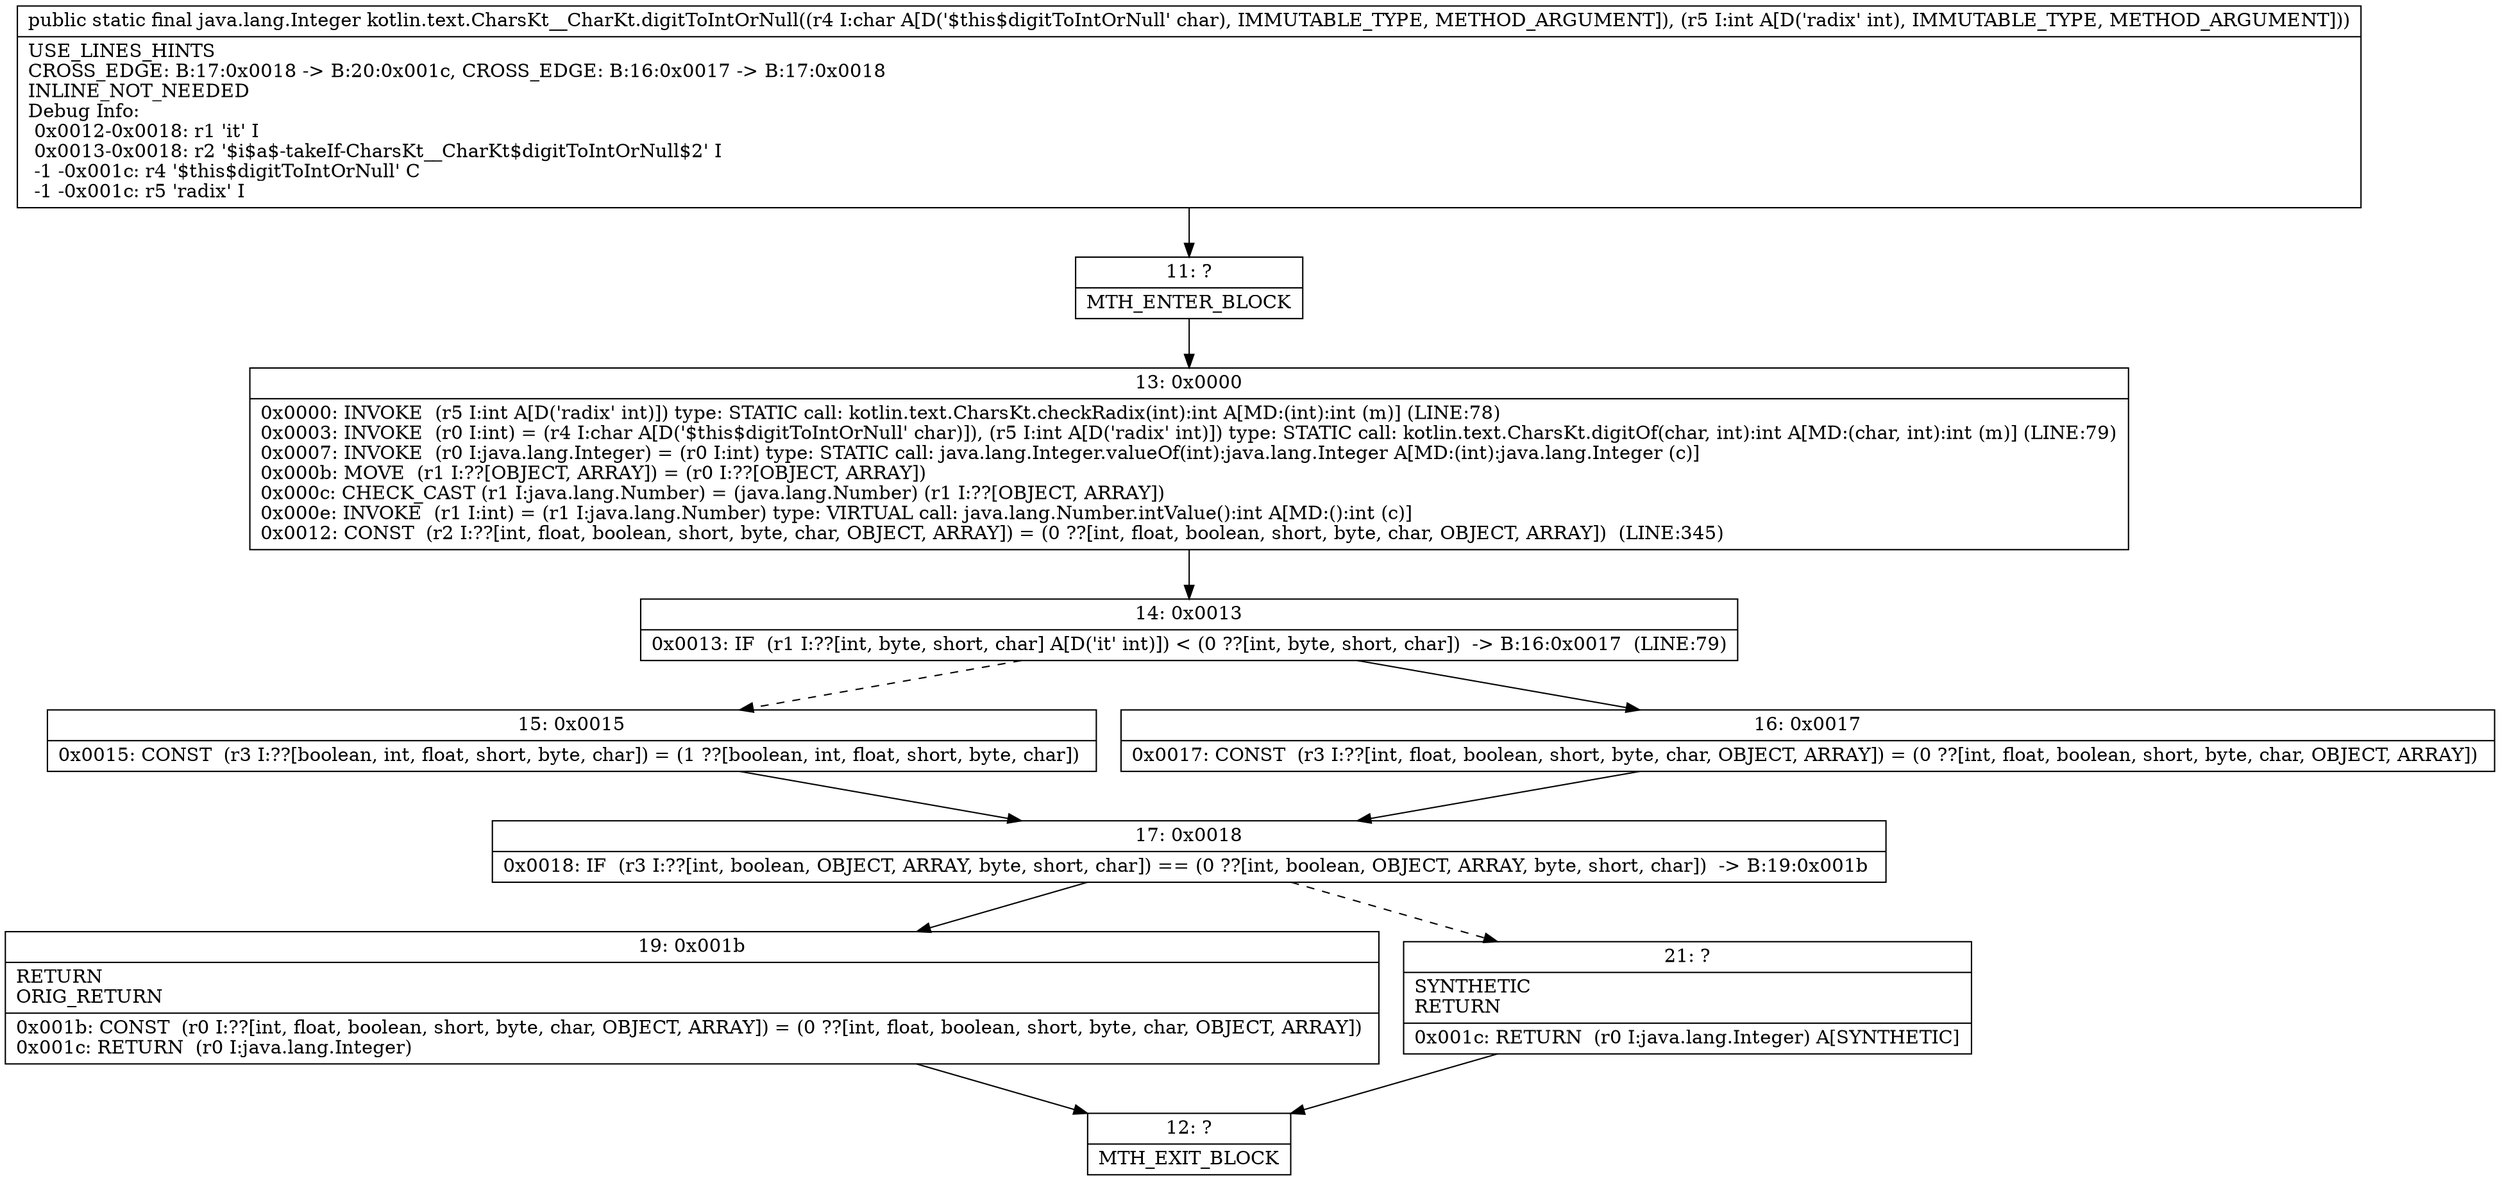 digraph "CFG forkotlin.text.CharsKt__CharKt.digitToIntOrNull(CI)Ljava\/lang\/Integer;" {
Node_11 [shape=record,label="{11\:\ ?|MTH_ENTER_BLOCK\l}"];
Node_13 [shape=record,label="{13\:\ 0x0000|0x0000: INVOKE  (r5 I:int A[D('radix' int)]) type: STATIC call: kotlin.text.CharsKt.checkRadix(int):int A[MD:(int):int (m)] (LINE:78)\l0x0003: INVOKE  (r0 I:int) = (r4 I:char A[D('$this$digitToIntOrNull' char)]), (r5 I:int A[D('radix' int)]) type: STATIC call: kotlin.text.CharsKt.digitOf(char, int):int A[MD:(char, int):int (m)] (LINE:79)\l0x0007: INVOKE  (r0 I:java.lang.Integer) = (r0 I:int) type: STATIC call: java.lang.Integer.valueOf(int):java.lang.Integer A[MD:(int):java.lang.Integer (c)]\l0x000b: MOVE  (r1 I:??[OBJECT, ARRAY]) = (r0 I:??[OBJECT, ARRAY]) \l0x000c: CHECK_CAST (r1 I:java.lang.Number) = (java.lang.Number) (r1 I:??[OBJECT, ARRAY]) \l0x000e: INVOKE  (r1 I:int) = (r1 I:java.lang.Number) type: VIRTUAL call: java.lang.Number.intValue():int A[MD:():int (c)]\l0x0012: CONST  (r2 I:??[int, float, boolean, short, byte, char, OBJECT, ARRAY]) = (0 ??[int, float, boolean, short, byte, char, OBJECT, ARRAY])  (LINE:345)\l}"];
Node_14 [shape=record,label="{14\:\ 0x0013|0x0013: IF  (r1 I:??[int, byte, short, char] A[D('it' int)]) \< (0 ??[int, byte, short, char])  \-\> B:16:0x0017  (LINE:79)\l}"];
Node_15 [shape=record,label="{15\:\ 0x0015|0x0015: CONST  (r3 I:??[boolean, int, float, short, byte, char]) = (1 ??[boolean, int, float, short, byte, char]) \l}"];
Node_17 [shape=record,label="{17\:\ 0x0018|0x0018: IF  (r3 I:??[int, boolean, OBJECT, ARRAY, byte, short, char]) == (0 ??[int, boolean, OBJECT, ARRAY, byte, short, char])  \-\> B:19:0x001b \l}"];
Node_19 [shape=record,label="{19\:\ 0x001b|RETURN\lORIG_RETURN\l|0x001b: CONST  (r0 I:??[int, float, boolean, short, byte, char, OBJECT, ARRAY]) = (0 ??[int, float, boolean, short, byte, char, OBJECT, ARRAY]) \l0x001c: RETURN  (r0 I:java.lang.Integer) \l}"];
Node_12 [shape=record,label="{12\:\ ?|MTH_EXIT_BLOCK\l}"];
Node_21 [shape=record,label="{21\:\ ?|SYNTHETIC\lRETURN\l|0x001c: RETURN  (r0 I:java.lang.Integer) A[SYNTHETIC]\l}"];
Node_16 [shape=record,label="{16\:\ 0x0017|0x0017: CONST  (r3 I:??[int, float, boolean, short, byte, char, OBJECT, ARRAY]) = (0 ??[int, float, boolean, short, byte, char, OBJECT, ARRAY]) \l}"];
MethodNode[shape=record,label="{public static final java.lang.Integer kotlin.text.CharsKt__CharKt.digitToIntOrNull((r4 I:char A[D('$this$digitToIntOrNull' char), IMMUTABLE_TYPE, METHOD_ARGUMENT]), (r5 I:int A[D('radix' int), IMMUTABLE_TYPE, METHOD_ARGUMENT]))  | USE_LINES_HINTS\lCROSS_EDGE: B:17:0x0018 \-\> B:20:0x001c, CROSS_EDGE: B:16:0x0017 \-\> B:17:0x0018\lINLINE_NOT_NEEDED\lDebug Info:\l  0x0012\-0x0018: r1 'it' I\l  0x0013\-0x0018: r2 '$i$a$\-takeIf\-CharsKt__CharKt$digitToIntOrNull$2' I\l  \-1 \-0x001c: r4 '$this$digitToIntOrNull' C\l  \-1 \-0x001c: r5 'radix' I\l}"];
MethodNode -> Node_11;Node_11 -> Node_13;
Node_13 -> Node_14;
Node_14 -> Node_15[style=dashed];
Node_14 -> Node_16;
Node_15 -> Node_17;
Node_17 -> Node_19;
Node_17 -> Node_21[style=dashed];
Node_19 -> Node_12;
Node_21 -> Node_12;
Node_16 -> Node_17;
}

